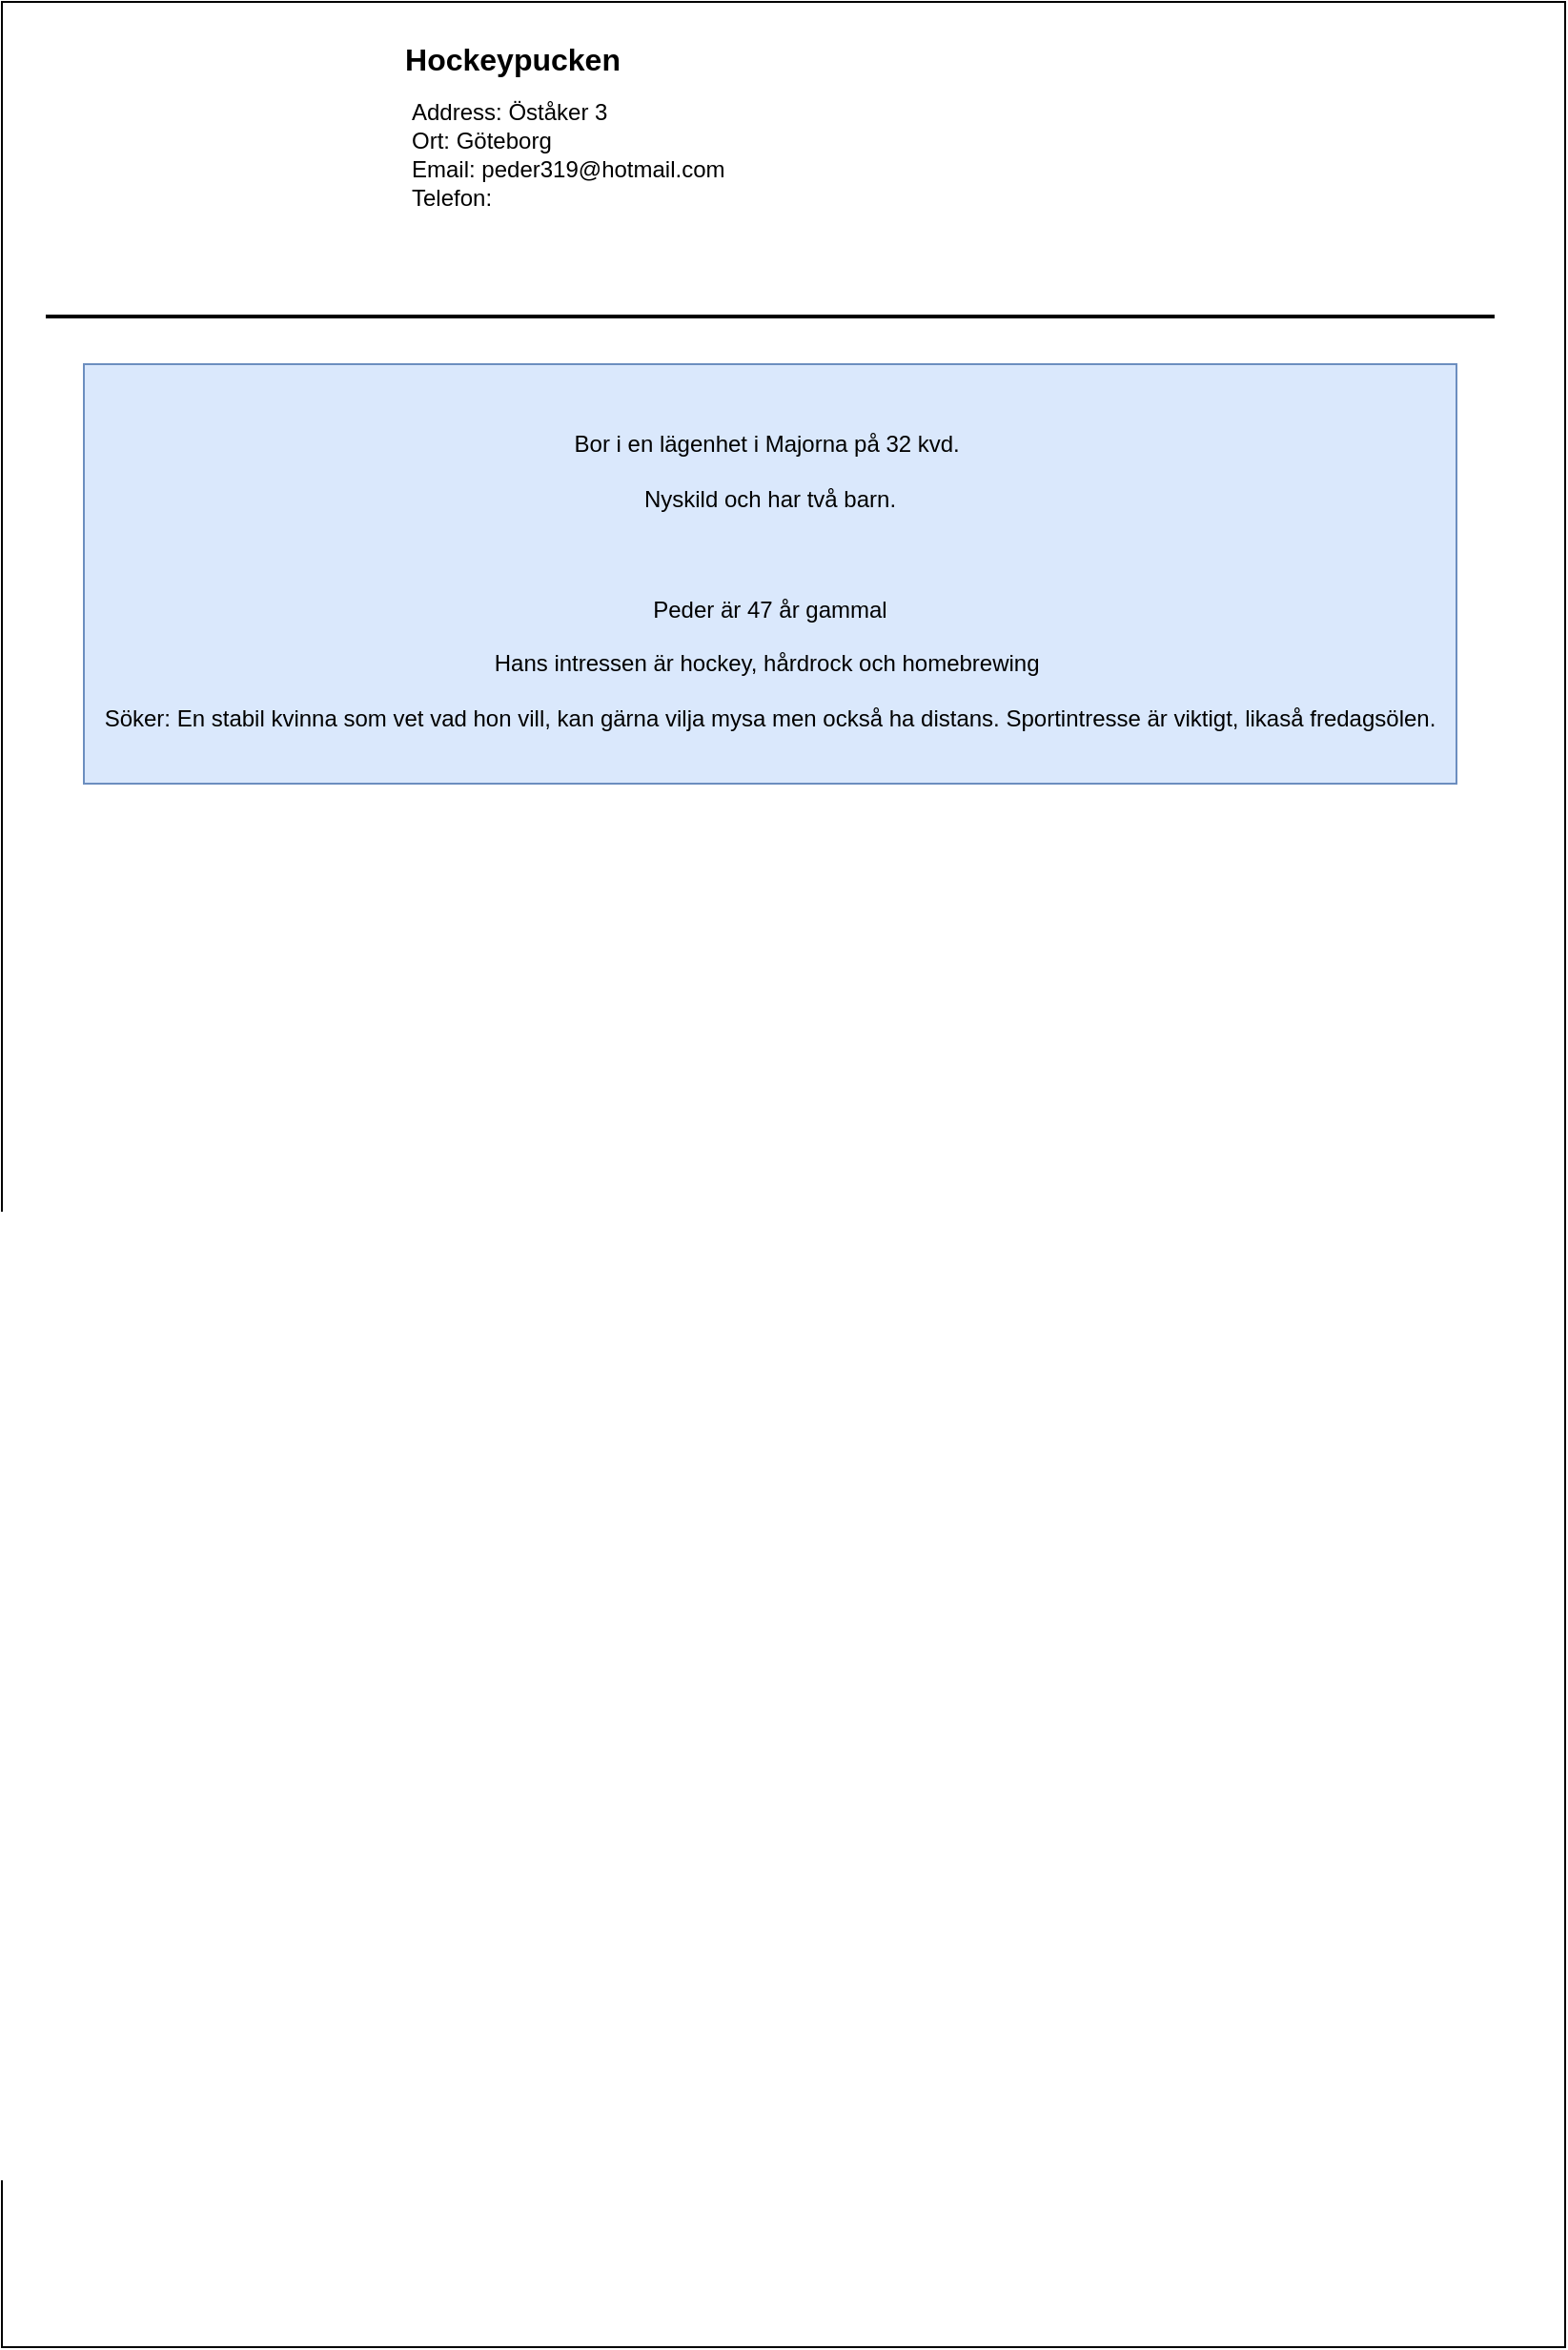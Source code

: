 <mxfile version="16.1.0" type="device" pages="7"><diagram id="VH-oAtYbkOVSlJGOw1Co" name="Person 1"><mxGraphModel dx="2191" dy="772" grid="1" gridSize="10" guides="1" tooltips="1" connect="1" arrows="1" fold="1" page="1" pageScale="1" pageWidth="827" pageHeight="1169" math="0" shadow="0"><root><mxCell id="NPfrWY1-dRXwjX9lSwR--0"/><mxCell id="NPfrWY1-dRXwjX9lSwR--1" parent="NPfrWY1-dRXwjX9lSwR--0"/><mxCell id="hf1tEeH5kmDDaylT9Jao-4" value="" style="group" parent="NPfrWY1-dRXwjX9lSwR--1" vertex="1" connectable="0"><mxGeometry x="250" y="80" width="547" height="1170" as="geometry"/></mxCell><mxCell id="hf1tEeH5kmDDaylT9Jao-5" value="" style="shape=image;html=1;verticalAlign=top;verticalLabelPosition=bottom;labelBackgroundColor=#ffffff;imageAspect=0;aspect=fixed;image=https://cdn0.iconfinder.com/data/icons/user-pictures/100/unknown2-128.png" parent="hf1tEeH5kmDDaylT9Jao-4" vertex="1"><mxGeometry width="120.342" height="120.342" as="geometry"/></mxCell><mxCell id="hf1tEeH5kmDDaylT9Jao-6" value="&lt;font style=&quot;font-size: 16px&quot;&gt;&lt;b&gt;Profile Name&lt;/b&gt;&lt;/font&gt;" style="text;html=1;strokeColor=none;fillColor=none;align=center;verticalAlign=middle;whiteSpace=wrap;rounded=0;" parent="hf1tEeH5kmDDaylT9Jao-4" vertex="1"><mxGeometry x="150" y="20.0" width="100" height="20.0" as="geometry"/></mxCell><mxCell id="hf1tEeH5kmDDaylT9Jao-7" value="Address&lt;br&gt;Post Adress, Ort" style="text;html=1;strokeColor=none;fillColor=none;align=left;verticalAlign=middle;whiteSpace=wrap;rounded=0;" parent="hf1tEeH5kmDDaylT9Jao-4" vertex="1"><mxGeometry x="150" y="50" width="110" height="30" as="geometry"/></mxCell><mxCell id="hf1tEeH5kmDDaylT9Jao-8" value="Email: something@google.com&lt;br&gt;Telefon: 0123-45 67 89" style="text;html=1;strokeColor=none;fillColor=none;align=left;verticalAlign=middle;whiteSpace=wrap;rounded=0;" parent="hf1tEeH5kmDDaylT9Jao-4" vertex="1"><mxGeometry x="150" y="90" width="170" height="30" as="geometry"/></mxCell><mxCell id="hf1tEeH5kmDDaylT9Jao-0" value="" style="rounded=0;whiteSpace=wrap;html=1;" parent="hf1tEeH5kmDDaylT9Jao-4" vertex="1"><mxGeometry x="-273" y="-60" width="820" height="1230" as="geometry"/></mxCell><mxCell id="hf1tEeH5kmDDaylT9Jao-12" value="Address: Öståker 3&lt;br&gt;Ort: Göteborg" style="text;html=1;strokeColor=none;fillColor=none;align=left;verticalAlign=middle;whiteSpace=wrap;rounded=0;" parent="hf1tEeH5kmDDaylT9Jao-4" vertex="1"><mxGeometry x="-60" y="-10.0" width="110" height="30" as="geometry"/></mxCell><mxCell id="hf1tEeH5kmDDaylT9Jao-13" value="Email: peder319@hotmail.com&lt;br&gt;Telefon:" style="text;html=1;strokeColor=none;fillColor=none;align=left;verticalAlign=middle;whiteSpace=wrap;rounded=0;" parent="hf1tEeH5kmDDaylT9Jao-4" vertex="1"><mxGeometry x="-60" y="20.0" width="170" height="30" as="geometry"/></mxCell><mxCell id="hf1tEeH5kmDDaylT9Jao-11" value="&lt;span style=&quot;font-size: 16px&quot;&gt;&lt;b&gt;Hockeypucken&lt;/b&gt;&lt;/span&gt;" style="text;html=1;strokeColor=none;fillColor=none;align=center;verticalAlign=middle;whiteSpace=wrap;rounded=0;" parent="hf1tEeH5kmDDaylT9Jao-4" vertex="1"><mxGeometry x="-55" y="-40.0" width="100" height="20.0" as="geometry"/></mxCell><mxCell id="hf1tEeH5kmDDaylT9Jao-16" value="" style="line;strokeWidth=2;html=1;" parent="hf1tEeH5kmDDaylT9Jao-4" vertex="1"><mxGeometry x="-250" y="100" width="760" height="10.0" as="geometry"/></mxCell><mxCell id="lasFbZ-YcvJ6qEtR3bpf-0" value="&lt;span style=&quot;font-size: 12px&quot;&gt;Bor i en lägenhet i Majorna på 32 kvd.&amp;nbsp;&lt;/span&gt;&lt;br style=&quot;font-size: 12px&quot;&gt;&lt;span style=&quot;font-size: 12px&quot;&gt;Nyskild och har två barn.&lt;/span&gt;&lt;br style=&quot;font-size: 12px&quot;&gt;&lt;br style=&quot;font-size: 12px&quot;&gt;&lt;span style=&quot;font-size: 12px&quot;&gt;Peder är 47 år gammal&lt;/span&gt;&lt;br style=&quot;font-size: 12px&quot;&gt;&lt;span style=&quot;font-size: 12px&quot;&gt;Hans intressen är hockey, hårdrock och homebrewing&amp;nbsp;&lt;br&gt;Söker: En stabil kvinna som vet vad hon vill, kan gärna vilja mysa men också ha distans. Sportintresse är viktigt, likaså fredagsölen.&lt;br&gt;&lt;/span&gt;" style="rounded=0;whiteSpace=wrap;html=1;fontSize=24;fillColor=#dae8fc;strokeColor=#6c8ebf;" parent="hf1tEeH5kmDDaylT9Jao-4" vertex="1"><mxGeometry x="-230" y="130" width="720" height="220.0" as="geometry"/></mxCell><mxCell id="hf1tEeH5kmDDaylT9Jao-9" value="" style="group" parent="NPfrWY1-dRXwjX9lSwR--1" vertex="1" connectable="0"><mxGeometry y="32" width="320" height="128" as="geometry"/></mxCell><mxCell id="hf1tEeH5kmDDaylT9Jao-10" value="" style="shape=image;html=1;verticalAlign=top;verticalLabelPosition=bottom;labelBackgroundColor=#ffffff;imageAspect=0;aspect=fixed;image=https://i.ytimg.com/vi/GgHYE0ZWlTE/hqdefault.jpg;" parent="hf1tEeH5kmDDaylT9Jao-9" vertex="1"><mxGeometry width="171" height="128" as="geometry"/></mxCell></root></mxGraphModel></diagram><diagram id="ucJIdFcYwm0PRmGbwGxr" name="Person 2"><mxGraphModel dx="2191" dy="772" grid="1" gridSize="10" guides="1" tooltips="1" connect="1" arrows="1" fold="1" page="1" pageScale="1" pageWidth="827" pageHeight="1169" math="0" shadow="0"><root><mxCell id="ZcZ_-sebZhLs_5Fpod22-0"/><mxCell id="ZcZ_-sebZhLs_5Fpod22-1" parent="ZcZ_-sebZhLs_5Fpod22-0"/><mxCell id="ZcZ_-sebZhLs_5Fpod22-2" value="" style="group" parent="ZcZ_-sebZhLs_5Fpod22-1" vertex="1" connectable="0"><mxGeometry x="250" y="80" width="547" height="1170" as="geometry"/></mxCell><mxCell id="ZcZ_-sebZhLs_5Fpod22-3" value="" style="shape=image;html=1;verticalAlign=top;verticalLabelPosition=bottom;labelBackgroundColor=#ffffff;imageAspect=0;aspect=fixed;image=https://cdn0.iconfinder.com/data/icons/user-pictures/100/unknown2-128.png" parent="ZcZ_-sebZhLs_5Fpod22-2" vertex="1"><mxGeometry width="120.342" height="120.342" as="geometry"/></mxCell><mxCell id="ZcZ_-sebZhLs_5Fpod22-4" value="&lt;font style=&quot;font-size: 16px&quot;&gt;&lt;b&gt;Profile Name&lt;/b&gt;&lt;/font&gt;" style="text;html=1;strokeColor=none;fillColor=none;align=center;verticalAlign=middle;whiteSpace=wrap;rounded=0;" parent="ZcZ_-sebZhLs_5Fpod22-2" vertex="1"><mxGeometry x="150" y="20.0" width="100" height="20.0" as="geometry"/></mxCell><mxCell id="ZcZ_-sebZhLs_5Fpod22-5" value="Address&lt;br&gt;Post Adress, Ort" style="text;html=1;strokeColor=none;fillColor=none;align=left;verticalAlign=middle;whiteSpace=wrap;rounded=0;" parent="ZcZ_-sebZhLs_5Fpod22-2" vertex="1"><mxGeometry x="150" y="50" width="110" height="30" as="geometry"/></mxCell><mxCell id="ZcZ_-sebZhLs_5Fpod22-6" value="Email: something@google.com&lt;br&gt;Telefon: 0123-45 67 89" style="text;html=1;strokeColor=none;fillColor=none;align=left;verticalAlign=middle;whiteSpace=wrap;rounded=0;" parent="ZcZ_-sebZhLs_5Fpod22-2" vertex="1"><mxGeometry x="150" y="90" width="170" height="30" as="geometry"/></mxCell><mxCell id="ZcZ_-sebZhLs_5Fpod22-7" value="" style="rounded=0;whiteSpace=wrap;html=1;" parent="ZcZ_-sebZhLs_5Fpod22-2" vertex="1"><mxGeometry x="-273" y="-60" width="820" height="1230" as="geometry"/></mxCell><mxCell id="ZcZ_-sebZhLs_5Fpod22-8" value="Address: Okänd&lt;br&gt;Ort: Göteborg" style="text;html=1;strokeColor=none;fillColor=none;align=left;verticalAlign=middle;whiteSpace=wrap;rounded=0;" parent="ZcZ_-sebZhLs_5Fpod22-2" vertex="1"><mxGeometry x="-60" y="-10.0" width="110" height="30" as="geometry"/></mxCell><mxCell id="ZcZ_-sebZhLs_5Fpod22-11" value="" style="line;strokeWidth=2;html=1;" parent="ZcZ_-sebZhLs_5Fpod22-2" vertex="1"><mxGeometry x="-250" y="100" width="760" height="10.0" as="geometry"/></mxCell><mxCell id="ZcZ_-sebZhLs_5Fpod22-12" value="&lt;span style=&quot;font-size: 12px&quot;&gt;Bor på ett åretruntcamping i utkanten av Göteborg&lt;/span&gt;&lt;br style=&quot;font-size: 12px&quot;&gt;&lt;br style=&quot;font-size: 12px&quot;&gt;&lt;span style=&quot;font-size: 12px&quot;&gt;Maggan &quot;Margareta&quot; är 57 år gammal. Hennes intressen är umgås med vännerna på lokala kvarterskrogen med ett glas öl. Sticka och spela yatzy.&lt;br&gt;Söker: En stabil karl som kan skratta åt sig själv. Gillar yatzy men kan också titta på sport på tvn med en stor stark i handen.&lt;br&gt;&lt;/span&gt;" style="rounded=0;whiteSpace=wrap;html=1;fontSize=24;fillColor=#dae8fc;strokeColor=#6c8ebf;" parent="ZcZ_-sebZhLs_5Fpod22-2" vertex="1"><mxGeometry x="-230" y="130" width="720" height="220.0" as="geometry"/></mxCell><mxCell id="ZcZ_-sebZhLs_5Fpod22-9" value="Email: ensamkvinna45@hotmail.com&lt;br&gt;Telefon:" style="text;html=1;strokeColor=none;fillColor=none;align=left;verticalAlign=middle;whiteSpace=wrap;rounded=0;" parent="ZcZ_-sebZhLs_5Fpod22-2" vertex="1"><mxGeometry x="-55" y="30" width="215" height="30" as="geometry"/></mxCell><mxCell id="ZcZ_-sebZhLs_5Fpod22-13" value="" style="group" parent="ZcZ_-sebZhLs_5Fpod22-1" vertex="1" connectable="0"><mxGeometry y="32" width="320" height="128" as="geometry"/></mxCell><mxCell id="ZcZ_-sebZhLs_5Fpod22-14" value="" style="shape=image;html=1;verticalAlign=top;verticalLabelPosition=bottom;labelBackgroundColor=#ffffff;imageAspect=0;aspect=fixed;image=https://i.gyazo.com/4a01c0678cf6732d08a5531a699dfc8a.png;" parent="ZcZ_-sebZhLs_5Fpod22-13" vertex="1"><mxGeometry width="171" height="146" as="geometry"/></mxCell><mxCell id="ZcZ_-sebZhLs_5Fpod22-10" value="&lt;span style=&quot;font-size: 16px&quot;&gt;&lt;b&gt;Maggaren&lt;/b&gt;&lt;/span&gt;" style="text;html=1;strokeColor=none;fillColor=none;align=center;verticalAlign=middle;whiteSpace=wrap;rounded=0;" parent="ZcZ_-sebZhLs_5Fpod22-1" vertex="1"><mxGeometry x="180" y="40.0" width="100" height="20.0" as="geometry"/></mxCell></root></mxGraphModel></diagram><diagram id="kDGFOB9WBanmwZlJFupd" name="Person 3"><mxGraphModel dx="2191" dy="772" grid="1" gridSize="10" guides="1" tooltips="1" connect="1" arrows="1" fold="1" page="1" pageScale="1" pageWidth="827" pageHeight="1169" math="0" shadow="0"><root><mxCell id="iDdGWsOPvQUHkAG2AQ9Y-0"/><mxCell id="iDdGWsOPvQUHkAG2AQ9Y-1" parent="iDdGWsOPvQUHkAG2AQ9Y-0"/><mxCell id="MkMlQQb5SbgWKtdyQynA-0" value="" style="group" parent="iDdGWsOPvQUHkAG2AQ9Y-1" vertex="1" connectable="0"><mxGeometry x="250" y="80" width="547" height="1170" as="geometry"/></mxCell><mxCell id="MkMlQQb5SbgWKtdyQynA-1" value="" style="shape=image;html=1;verticalAlign=top;verticalLabelPosition=bottom;labelBackgroundColor=#ffffff;imageAspect=0;aspect=fixed;image=https://cdn0.iconfinder.com/data/icons/user-pictures/100/unknown2-128.png" parent="MkMlQQb5SbgWKtdyQynA-0" vertex="1"><mxGeometry width="120.342" height="120.342" as="geometry"/></mxCell><mxCell id="MkMlQQb5SbgWKtdyQynA-2" value="&lt;font style=&quot;font-size: 16px&quot;&gt;&lt;b&gt;Profile Name&lt;/b&gt;&lt;/font&gt;" style="text;html=1;strokeColor=none;fillColor=none;align=center;verticalAlign=middle;whiteSpace=wrap;rounded=0;" parent="MkMlQQb5SbgWKtdyQynA-0" vertex="1"><mxGeometry x="150" y="20.0" width="100" height="20.0" as="geometry"/></mxCell><mxCell id="MkMlQQb5SbgWKtdyQynA-3" value="Address&lt;br&gt;Post Adress, Ort" style="text;html=1;strokeColor=none;fillColor=none;align=left;verticalAlign=middle;whiteSpace=wrap;rounded=0;" parent="MkMlQQb5SbgWKtdyQynA-0" vertex="1"><mxGeometry x="150" y="50" width="110" height="30" as="geometry"/></mxCell><mxCell id="MkMlQQb5SbgWKtdyQynA-4" value="Email: something@google.com&lt;br&gt;Telefon: 0123-45 67 89" style="text;html=1;strokeColor=none;fillColor=none;align=left;verticalAlign=middle;whiteSpace=wrap;rounded=0;" parent="MkMlQQb5SbgWKtdyQynA-0" vertex="1"><mxGeometry x="150" y="90" width="170" height="30" as="geometry"/></mxCell><mxCell id="MkMlQQb5SbgWKtdyQynA-5" value="" style="rounded=0;whiteSpace=wrap;html=1;" parent="MkMlQQb5SbgWKtdyQynA-0" vertex="1"><mxGeometry x="-273" y="-60" width="820" height="1230" as="geometry"/></mxCell><mxCell id="MkMlQQb5SbgWKtdyQynA-6" value="Address: Haga&lt;br&gt;Ort: Göteborg" style="text;html=1;strokeColor=none;fillColor=none;align=left;verticalAlign=middle;whiteSpace=wrap;rounded=0;" parent="MkMlQQb5SbgWKtdyQynA-0" vertex="1"><mxGeometry x="-60" y="-10.0" width="110" height="30" as="geometry"/></mxCell><mxCell id="MkMlQQb5SbgWKtdyQynA-7" value="" style="line;strokeWidth=2;html=1;" parent="MkMlQQb5SbgWKtdyQynA-0" vertex="1"><mxGeometry x="-250" y="100" width="760" height="10.0" as="geometry"/></mxCell><mxCell id="MkMlQQb5SbgWKtdyQynA-8" value="&lt;span style=&quot;font-size: 12px&quot;&gt;Bor i Haga i centrum.&lt;/span&gt;&lt;br style=&quot;font-size: 12px&quot;&gt;&lt;br style=&quot;font-size: 12px&quot;&gt;&lt;span style=&quot;font-size: 12px&quot;&gt;Alexander är 32 år gammal&lt;/span&gt;&lt;br style=&quot;font-size: 12px&quot;&gt;&lt;span style=&quot;font-size: 12px&quot;&gt;Hans intresse är miljöfrågor, macdatorer och litteratur.&lt;br&gt;Söker: En man som gillar att njuta av livet, ett glas vin och poesi på det hela så är vi hemma,&amp;nbsp;&lt;br&gt;&lt;/span&gt;" style="rounded=0;whiteSpace=wrap;html=1;fontSize=24;fillColor=#dae8fc;strokeColor=#6c8ebf;" parent="MkMlQQb5SbgWKtdyQynA-0" vertex="1"><mxGeometry x="-230" y="130" width="720" height="220.0" as="geometry"/></mxCell><mxCell id="MkMlQQb5SbgWKtdyQynA-12" value="&lt;span style=&quot;font-size: 16px&quot;&gt;&lt;b&gt;LivsnjutarN&lt;/b&gt;&lt;/span&gt;" style="text;html=1;strokeColor=none;fillColor=none;align=center;verticalAlign=middle;whiteSpace=wrap;rounded=0;" parent="MkMlQQb5SbgWKtdyQynA-0" vertex="1"><mxGeometry x="-60" y="-40.0" width="100" height="20.0" as="geometry"/></mxCell><mxCell id="MkMlQQb5SbgWKtdyQynA-10" value="" style="group" parent="iDdGWsOPvQUHkAG2AQ9Y-1" vertex="1" connectable="0"><mxGeometry y="32" width="320" height="128" as="geometry"/></mxCell><mxCell id="MkMlQQb5SbgWKtdyQynA-11" value="" style="shape=image;html=1;verticalAlign=top;verticalLabelPosition=bottom;labelBackgroundColor=#ffffff;imageAspect=0;aspect=fixed;image=https://static.cdn-expressen.se/images/95/c0/95c0e6f3b02346e2a2be5216534d5fdb/640@60.jpg;" parent="MkMlQQb5SbgWKtdyQynA-10" vertex="1"><mxGeometry width="190" height="106.28" as="geometry"/></mxCell><mxCell id="MkMlQQb5SbgWKtdyQynA-9" value="Email: hipsterkillen33@hotmail.com&lt;br&gt;Telefon:" style="text;html=1;strokeColor=none;fillColor=none;align=left;verticalAlign=middle;whiteSpace=wrap;rounded=0;" parent="iDdGWsOPvQUHkAG2AQ9Y-1" vertex="1"><mxGeometry x="190" y="100" width="215" height="30" as="geometry"/></mxCell></root></mxGraphModel></diagram><diagram id="wTAOySF4GUOjT8npSLig" name="Hemsida Low Fidelity"><mxGraphModel dx="1364" dy="772" grid="1" gridSize="10" guides="1" tooltips="1" connect="1" arrows="1" fold="1" page="1" pageScale="1" pageWidth="827" pageHeight="1169" math="0" shadow="0"><root><mxCell id="uZAZZP_dBBSVw5ykDKS7-0"/><mxCell id="uZAZZP_dBBSVw5ykDKS7-1" parent="uZAZZP_dBBSVw5ykDKS7-0"/><mxCell id="gD-UMTpf_IJLyuTWtt9S-3" value="" style="rounded=0;whiteSpace=wrap;html=1;fillColor=#A3A3A3;" parent="uZAZZP_dBBSVw5ykDKS7-1" vertex="1"><mxGeometry x="7" y="4" width="820" height="1160" as="geometry"/></mxCell><mxCell id="gD-UMTpf_IJLyuTWtt9S-4" value="" style="rounded=0;whiteSpace=wrap;html=1;fillColor=#f5f5f5;fontColor=#333333;strokeColor=#666666;" parent="uZAZZP_dBBSVw5ykDKS7-1" vertex="1"><mxGeometry x="60" y="30" width="100" height="50" as="geometry"/></mxCell><mxCell id="gD-UMTpf_IJLyuTWtt9S-5" value="" style="rounded=0;whiteSpace=wrap;html=1;fillColor=#f5f5f5;fontColor=#333333;strokeColor=#666666;" parent="uZAZZP_dBBSVw5ykDKS7-1" vertex="1"><mxGeometry x="180" y="30" width="100" height="50" as="geometry"/></mxCell><mxCell id="gD-UMTpf_IJLyuTWtt9S-6" value="" style="rounded=0;whiteSpace=wrap;html=1;fillColor=#f5f5f5;fontColor=#333333;strokeColor=#666666;" parent="uZAZZP_dBBSVw5ykDKS7-1" vertex="1"><mxGeometry x="300" y="30" width="100" height="50" as="geometry"/></mxCell><mxCell id="gD-UMTpf_IJLyuTWtt9S-7" value="" style="rounded=0;whiteSpace=wrap;html=1;fillColor=#f5f5f5;fontColor=#333333;strokeColor=#666666;" parent="uZAZZP_dBBSVw5ykDKS7-1" vertex="1"><mxGeometry x="430" y="30" width="100" height="50" as="geometry"/></mxCell><mxCell id="gD-UMTpf_IJLyuTWtt9S-8" value="" style="rounded=0;whiteSpace=wrap;html=1;fillColor=#f5f5f5;fontColor=#333333;strokeColor=#666666;" parent="uZAZZP_dBBSVw5ykDKS7-1" vertex="1"><mxGeometry x="560" y="30" width="100" height="50" as="geometry"/></mxCell><mxCell id="gD-UMTpf_IJLyuTWtt9S-9" value="" style="rounded=0;whiteSpace=wrap;html=1;fillColor=#f5f5f5;fontColor=#333333;strokeColor=#666666;" parent="uZAZZP_dBBSVw5ykDKS7-1" vertex="1"><mxGeometry x="690" y="30" width="100" height="50" as="geometry"/></mxCell><mxCell id="gD-UMTpf_IJLyuTWtt9S-10" value="Nav" style="text;html=1;strokeColor=none;fillColor=none;align=center;verticalAlign=middle;whiteSpace=wrap;rounded=0;" parent="uZAZZP_dBBSVw5ykDKS7-1" vertex="1"><mxGeometry x="80" y="40" width="60" height="30" as="geometry"/></mxCell><mxCell id="gD-UMTpf_IJLyuTWtt9S-11" value="Nav" style="text;html=1;strokeColor=none;fillColor=none;align=center;verticalAlign=middle;whiteSpace=wrap;rounded=0;" parent="uZAZZP_dBBSVw5ykDKS7-1" vertex="1"><mxGeometry x="200" y="40" width="60" height="30" as="geometry"/></mxCell><mxCell id="gD-UMTpf_IJLyuTWtt9S-12" value="Nav" style="text;html=1;strokeColor=none;fillColor=none;align=center;verticalAlign=middle;whiteSpace=wrap;rounded=0;" parent="uZAZZP_dBBSVw5ykDKS7-1" vertex="1"><mxGeometry x="320" y="40" width="60" height="30" as="geometry"/></mxCell><mxCell id="gD-UMTpf_IJLyuTWtt9S-13" value="Nav" style="text;html=1;strokeColor=none;fillColor=none;align=center;verticalAlign=middle;whiteSpace=wrap;rounded=0;" parent="uZAZZP_dBBSVw5ykDKS7-1" vertex="1"><mxGeometry x="450" y="40" width="60" height="30" as="geometry"/></mxCell><mxCell id="gD-UMTpf_IJLyuTWtt9S-14" value="Nav" style="text;html=1;strokeColor=none;fillColor=none;align=center;verticalAlign=middle;whiteSpace=wrap;rounded=0;" parent="uZAZZP_dBBSVw5ykDKS7-1" vertex="1"><mxGeometry x="580" y="40" width="60" height="30" as="geometry"/></mxCell><mxCell id="gD-UMTpf_IJLyuTWtt9S-15" value="Nav" style="text;html=1;strokeColor=none;fillColor=none;align=center;verticalAlign=middle;whiteSpace=wrap;rounded=0;" parent="uZAZZP_dBBSVw5ykDKS7-1" vertex="1"><mxGeometry x="710" y="40" width="60" height="30" as="geometry"/></mxCell><mxCell id="gD-UMTpf_IJLyuTWtt9S-16" value="Sökfält" style="rounded=0;whiteSpace=wrap;html=1;fillColor=#f5f5f5;fontColor=#333333;strokeColor=#666666;" parent="uZAZZP_dBBSVw5ykDKS7-1" vertex="1"><mxGeometry x="60" y="100" width="730" height="30" as="geometry"/></mxCell><mxCell id="gD-UMTpf_IJLyuTWtt9S-18" value="Showcase" style="rounded=0;whiteSpace=wrap;html=1;fillColor=#f8cecc;strokeColor=#b85450;" parent="uZAZZP_dBBSVw5ykDKS7-1" vertex="1"><mxGeometry x="60" y="170" width="390" height="280" as="geometry"/></mxCell><mxCell id="gD-UMTpf_IJLyuTWtt9S-19" value="aside" style="whiteSpace=wrap;html=1;aspect=fixed;fillColor=#f8cecc;strokeColor=#b85450;" parent="uZAZZP_dBBSVw5ykDKS7-1" vertex="1"><mxGeometry x="540" y="170" width="140" height="140" as="geometry"/></mxCell><mxCell id="gD-UMTpf_IJLyuTWtt9S-20" value="aside" style="whiteSpace=wrap;html=1;aspect=fixed;fillColor=#f8cecc;strokeColor=#b85450;" parent="uZAZZP_dBBSVw5ykDKS7-1" vertex="1"><mxGeometry x="540" y="320" width="140" height="140" as="geometry"/></mxCell><mxCell id="gD-UMTpf_IJLyuTWtt9S-21" value="Info" style="whiteSpace=wrap;html=1;aspect=fixed;fillColor=#f8cecc;strokeColor=#b85450;" parent="uZAZZP_dBBSVw5ykDKS7-1" vertex="1"><mxGeometry x="60" y="520" width="390" height="390" as="geometry"/></mxCell><mxCell id="gD-UMTpf_IJLyuTWtt9S-22" value="footer" style="rounded=0;whiteSpace=wrap;html=1;fillColor=#f5f5f5;fontColor=#333333;strokeColor=#666666;" parent="uZAZZP_dBBSVw5ykDKS7-1" vertex="1"><mxGeometry x="10.5" y="1130" width="813" height="34" as="geometry"/></mxCell></root></mxGraphModel></diagram><diagram id="YfQaiMOqkgy-MjlPrJwo" name="Prototype Desktop"><mxGraphModel dx="1605" dy="908" grid="1" gridSize="10" guides="1" tooltips="1" connect="1" arrows="1" fold="1" page="1" pageScale="1" pageWidth="827" pageHeight="1169" math="0" shadow="0"><root><mxCell id="Di9RJfYuk4Cxj9XJ53rK-0"/><mxCell id="Di9RJfYuk4Cxj9XJ53rK-1" parent="Di9RJfYuk4Cxj9XJ53rK-0"/><mxCell id="Di9RJfYuk4Cxj9XJ53rK-2" value="" style="rounded=0;whiteSpace=wrap;html=1;fillColor=#643E46FF;" parent="Di9RJfYuk4Cxj9XJ53rK-1" vertex="1"><mxGeometry x="4" width="820" height="1160" as="geometry"/></mxCell><mxCell id="Di9RJfYuk4Cxj9XJ53rK-4" value="Nav" style="rounded=0;whiteSpace=wrap;html=1;fillColor=#BA0020FF;" parent="Di9RJfYuk4Cxj9XJ53rK-1" vertex="1"><mxGeometry x="40" y="40" width="160" height="40" as="geometry"/></mxCell><mxCell id="Di9RJfYuk4Cxj9XJ53rK-6" value="Nav" style="rounded=0;whiteSpace=wrap;html=1;fillColor=#BA0020FF;" parent="Di9RJfYuk4Cxj9XJ53rK-1" vertex="1"><mxGeometry x="250" y="40" width="160" height="40" as="geometry"/></mxCell><mxCell id="Di9RJfYuk4Cxj9XJ53rK-7" value="Nav" style="rounded=0;whiteSpace=wrap;html=1;fillColor=#BA0020FF;" parent="Di9RJfYuk4Cxj9XJ53rK-1" vertex="1"><mxGeometry x="450" y="40" width="160" height="40" as="geometry"/></mxCell><mxCell id="Di9RJfYuk4Cxj9XJ53rK-8" value="Nav" style="rounded=0;whiteSpace=wrap;html=1;fillColor=#BA0020FF;" parent="Di9RJfYuk4Cxj9XJ53rK-1" vertex="1"><mxGeometry x="640" y="40" width="160" height="40" as="geometry"/></mxCell><mxCell id="Di9RJfYuk4Cxj9XJ53rK-9" value="Sökfält" style="rounded=0;whiteSpace=wrap;html=1;" parent="Di9RJfYuk4Cxj9XJ53rK-1" vertex="1"><mxGeometry x="40" y="100" width="360" height="20" as="geometry"/></mxCell><mxCell id="md0QttFNSLlLw3zECUBP-0" value="" style="group" vertex="1" connectable="0" parent="Di9RJfYuk4Cxj9XJ53rK-1"><mxGeometry x="70" y="100" width="630" height="510" as="geometry"/></mxCell><mxCell id="md0QttFNSLlLw3zECUBP-1" value="" style="shape=image;html=1;verticalAlign=top;verticalLabelPosition=bottom;labelBackgroundColor=#ffffff;imageAspect=0;aspect=fixed;image=https://officechai.com/wp-content/uploads/2017/06/6360493048587078022008349599_love-01.jpg;" vertex="1" parent="md0QttFNSLlLw3zECUBP-0"><mxGeometry x="-10" y="30" width="450" height="304.02" as="geometry"/></mxCell><mxCell id="md0QttFNSLlLw3zECUBP-9" value="" style="rounded=0;whiteSpace=wrap;html=1;fillColor=#BA0020FF;" vertex="1" parent="md0QttFNSLlLw3zECUBP-0"><mxGeometry x="160" y="350" width="160" height="160" as="geometry"/></mxCell><mxCell id="md0QttFNSLlLw3zECUBP-3" value="" style="rounded=0;whiteSpace=wrap;html=1;fillColor=#BA0020FF;" vertex="1" parent="md0QttFNSLlLw3zECUBP-0"><mxGeometry x="490" y="200" width="140" height="120" as="geometry"/></mxCell><mxCell id="md0QttFNSLlLw3zECUBP-7" value="" style="html=1;verticalLabelPosition=bottom;align=center;labelBackgroundColor=#ffffff;verticalAlign=top;strokeWidth=2;strokeColor=#0080F0;shadow=0;dashed=0;shape=mxgraph.ios7.icons.shopping_cart;fillColor=#BA0020FF;" vertex="1" parent="md0QttFNSLlLw3zECUBP-0"><mxGeometry x="515" y="225" width="90" height="60" as="geometry"/></mxCell><mxCell id="md0QttFNSLlLw3zECUBP-13" value="Link" style="html=1;shadow=0;dashed=0;shape=mxgraph.bootstrap.rrect;rSize=5;strokeColor=none;strokeWidth=1;fillColor=none;fontColor=#0085FC;whiteSpace=wrap;align=center;verticalAlign=middle;spacingLeft=0;fontStyle=0;fontSize=16;spacing=5;" vertex="1" parent="md0QttFNSLlLw3zECUBP-0"><mxGeometry x="400" y="410" width="60" height="40" as="geometry"/></mxCell><mxCell id="md0QttFNSLlLw3zECUBP-12" value="Link" style="html=1;shadow=0;dashed=0;shape=mxgraph.bootstrap.rrect;rSize=5;strokeColor=none;strokeWidth=1;fillColor=none;fontColor=#0085FC;whiteSpace=wrap;align=center;verticalAlign=middle;spacingLeft=0;fontStyle=0;fontSize=16;spacing=5;" vertex="1" parent="md0QttFNSLlLw3zECUBP-0"><mxGeometry x="210" y="410" width="60" height="40" as="geometry"/></mxCell><mxCell id="md0QttFNSLlLw3zECUBP-11" value="Link" style="html=1;shadow=0;dashed=0;shape=mxgraph.bootstrap.rrect;rSize=5;strokeColor=none;strokeWidth=1;fillColor=none;fontColor=#0085FC;whiteSpace=wrap;align=center;verticalAlign=middle;spacingLeft=0;fontStyle=0;fontSize=16;spacing=5;" vertex="1" parent="md0QttFNSLlLw3zECUBP-0"><mxGeometry x="20" y="410" width="60" height="40" as="geometry"/></mxCell><mxCell id="md0QttFNSLlLw3zECUBP-8" value="" style="rounded=0;whiteSpace=wrap;html=1;fillColor=#BA0020FF;" vertex="1" parent="md0QttFNSLlLw3zECUBP-0"><mxGeometry x="-30" y="350" width="160" height="160" as="geometry"/></mxCell><mxCell id="md0QttFNSLlLw3zECUBP-16" value="Link" style="html=1;shadow=0;dashed=0;shape=mxgraph.bootstrap.rrect;rSize=5;strokeColor=none;strokeWidth=1;fillColor=none;fontColor=#0085FC;whiteSpace=wrap;align=center;verticalAlign=middle;spacingLeft=0;fontStyle=0;fontSize=16;spacing=5;" vertex="1" parent="md0QttFNSLlLw3zECUBP-0"><mxGeometry x="10" y="410" width="60" height="40" as="geometry"/></mxCell><mxCell id="md0QttFNSLlLw3zECUBP-17" value="Link" style="html=1;shadow=0;dashed=0;shape=mxgraph.bootstrap.rrect;rSize=5;strokeColor=none;strokeWidth=1;fillColor=none;fontColor=#0085FC;whiteSpace=wrap;align=center;verticalAlign=middle;spacingLeft=0;fontStyle=0;fontSize=16;spacing=5;" vertex="1" parent="md0QttFNSLlLw3zECUBP-0"><mxGeometry x="400" y="410" width="60" height="40" as="geometry"/></mxCell><mxCell id="md0QttFNSLlLw3zECUBP-10" value="" style="rounded=0;whiteSpace=wrap;html=1;fillColor=#BA0020FF;" vertex="1" parent="md0QttFNSLlLw3zECUBP-0"><mxGeometry x="350" y="350" width="160" height="160" as="geometry"/></mxCell><mxCell id="md0QttFNSLlLw3zECUBP-18" value="Link" style="html=1;shadow=0;dashed=0;shape=mxgraph.bootstrap.rrect;rSize=5;strokeColor=none;strokeWidth=1;fillColor=none;fontColor=#0085FC;whiteSpace=wrap;align=center;verticalAlign=middle;spacingLeft=0;fontStyle=0;fontSize=16;spacing=5;" vertex="1" parent="md0QttFNSLlLw3zECUBP-0"><mxGeometry x="400" y="410" width="60" height="40" as="geometry"/></mxCell><mxCell id="md0QttFNSLlLw3zECUBP-2" value="" style="rounded=0;whiteSpace=wrap;html=1;fillColor=#BA0020FF;" vertex="1" parent="Di9RJfYuk4Cxj9XJ53rK-1"><mxGeometry x="560" y="140" width="140" height="140" as="geometry"/></mxCell><mxCell id="md0QttFNSLlLw3zECUBP-6" value="" style="html=1;verticalLabelPosition=bottom;align=center;labelBackgroundColor=#ffffff;verticalAlign=top;strokeWidth=2;strokeColor=#0080F0;shadow=0;dashed=0;shape=mxgraph.ios7.icons.shopping_cart;fillColor=#BA0020FF;" vertex="1" parent="Di9RJfYuk4Cxj9XJ53rK-1"><mxGeometry x="580" y="180" width="90" height="60" as="geometry"/></mxCell><mxCell id="md0QttFNSLlLw3zECUBP-20" value="People Online Right Now" style="text;html=1;strokeColor=none;fillColor=none;align=center;verticalAlign=middle;whiteSpace=wrap;rounded=0;fontColor=#FFFFFF;" vertex="1" parent="Di9RJfYuk4Cxj9XJ53rK-1"><mxGeometry x="50" y="630" width="170" height="30" as="geometry"/></mxCell><mxCell id="md0QttFNSLlLw3zECUBP-21" value="" style="ellipse;whiteSpace=wrap;html=1;aspect=fixed;fontColor=#FFFFFF;fillColor=#59FF26;" vertex="1" parent="Di9RJfYuk4Cxj9XJ53rK-1"><mxGeometry x="215" y="640" width="10" height="10" as="geometry"/></mxCell><mxCell id="sE5wQZqdoIOidnNQpmay-0" value="" style="shape=actor;whiteSpace=wrap;html=1;fontColor=#FFFFFF;fillColor=#E6E6E6;" vertex="1" parent="Di9RJfYuk4Cxj9XJ53rK-1"><mxGeometry x="70" y="670" width="60" height="90" as="geometry"/></mxCell><mxCell id="sE5wQZqdoIOidnNQpmay-2" value="" style="shape=actor;whiteSpace=wrap;html=1;fontColor=#FFFFFF;fillColor=#E6E6E6;" vertex="1" parent="Di9RJfYuk4Cxj9XJ53rK-1"><mxGeometry x="170" y="670" width="60" height="90" as="geometry"/></mxCell><mxCell id="sE5wQZqdoIOidnNQpmay-3" value="" style="shape=actor;whiteSpace=wrap;html=1;fontColor=#FFFFFF;fillColor=#E6E6E6;" vertex="1" parent="Di9RJfYuk4Cxj9XJ53rK-1"><mxGeometry x="270" y="670" width="60" height="90" as="geometry"/></mxCell><mxCell id="sE5wQZqdoIOidnNQpmay-4" value="" style="shape=actor;whiteSpace=wrap;html=1;fontColor=#FFFFFF;fillColor=#E6E6E6;" vertex="1" parent="Di9RJfYuk4Cxj9XJ53rK-1"><mxGeometry x="370" y="670" width="60" height="90" as="geometry"/></mxCell><mxCell id="sE5wQZqdoIOidnNQpmay-5" value="" style="shape=actor;whiteSpace=wrap;html=1;fontColor=#FFFFFF;fillColor=#E6E6E6;" vertex="1" parent="Di9RJfYuk4Cxj9XJ53rK-1"><mxGeometry x="470" y="670" width="60" height="90" as="geometry"/></mxCell><mxCell id="sE5wQZqdoIOidnNQpmay-6" value="" style="shape=actor;whiteSpace=wrap;html=1;fontColor=#FFFFFF;fillColor=#E6E6E6;" vertex="1" parent="Di9RJfYuk4Cxj9XJ53rK-1"><mxGeometry x="570" y="670" width="60" height="90" as="geometry"/></mxCell><mxCell id="sE5wQZqdoIOidnNQpmay-7" value="" style="shape=actor;whiteSpace=wrap;html=1;fontColor=#FFFFFF;fillColor=#E6E6E6;" vertex="1" parent="Di9RJfYuk4Cxj9XJ53rK-1"><mxGeometry x="70" y="780" width="60" height="90" as="geometry"/></mxCell><mxCell id="sE5wQZqdoIOidnNQpmay-8" value="" style="shape=actor;whiteSpace=wrap;html=1;fontColor=#FFFFFF;fillColor=#E6E6E6;" vertex="1" parent="Di9RJfYuk4Cxj9XJ53rK-1"><mxGeometry x="170" y="780" width="60" height="90" as="geometry"/></mxCell><mxCell id="sE5wQZqdoIOidnNQpmay-9" value="" style="shape=actor;whiteSpace=wrap;html=1;fontColor=#FFFFFF;fillColor=#E6E6E6;" vertex="1" parent="Di9RJfYuk4Cxj9XJ53rK-1"><mxGeometry x="270" y="780" width="60" height="90" as="geometry"/></mxCell><mxCell id="sE5wQZqdoIOidnNQpmay-10" value="" style="shape=actor;whiteSpace=wrap;html=1;fontColor=#FFFFFF;fillColor=#E6E6E6;" vertex="1" parent="Di9RJfYuk4Cxj9XJ53rK-1"><mxGeometry x="370" y="780" width="60" height="90" as="geometry"/></mxCell><mxCell id="sE5wQZqdoIOidnNQpmay-11" value="" style="shape=actor;whiteSpace=wrap;html=1;fontColor=#FFFFFF;fillColor=#E6E6E6;" vertex="1" parent="Di9RJfYuk4Cxj9XJ53rK-1"><mxGeometry x="470" y="780" width="60" height="90" as="geometry"/></mxCell><mxCell id="sE5wQZqdoIOidnNQpmay-12" value="" style="shape=actor;whiteSpace=wrap;html=1;fontColor=#FFFFFF;fillColor=#E6E6E6;" vertex="1" parent="Di9RJfYuk4Cxj9XJ53rK-1"><mxGeometry x="570" y="780" width="60" height="90" as="geometry"/></mxCell><mxCell id="sE5wQZqdoIOidnNQpmay-13" value="" style="rounded=0;whiteSpace=wrap;html=1;fontColor=#FFFFFF;fillColor=#EE2737FF;" vertex="1" parent="Di9RJfYuk4Cxj9XJ53rK-1"><mxGeometry x="4" y="1110" width="816" height="50" as="geometry"/></mxCell><mxCell id="sE5wQZqdoIOidnNQpmay-14" value="Nearly Out Of Love" style="text;html=1;strokeColor=none;fillColor=none;align=center;verticalAlign=middle;whiteSpace=wrap;rounded=0;fontColor=#FFFFFF;" vertex="1" parent="Di9RJfYuk4Cxj9XJ53rK-1"><mxGeometry x="255" y="1120" width="290" height="30" as="geometry"/></mxCell></root></mxGraphModel></diagram><diagram id="29XNbIyUPADw_Fvcx-N_" name="Tablet"><mxGraphModel dx="1137" dy="643" grid="1" gridSize="10" guides="1" tooltips="1" connect="1" arrows="1" fold="1" page="1" pageScale="1" pageWidth="827" pageHeight="1169" math="0" shadow="0"><root><mxCell id="8M394sKF00zdecruARCr-0"/><mxCell id="8M394sKF00zdecruARCr-1" parent="8M394sKF00zdecruARCr-0"/><mxCell id="NfoHLZPoZSt13r9QYFCz-0" value="" style="rounded=0;whiteSpace=wrap;html=1;fontColor=#FFFFFF;fillColor=#643E46FF;" vertex="1" parent="8M394sKF00zdecruARCr-1"><mxGeometry x="4" width="476" height="1160" as="geometry"/></mxCell><mxCell id="JdHN6xp0acOvlhX3km4y-0" value="HOME" style="rounded=0;whiteSpace=wrap;html=1;fontColor=#FFFFFF;fillColor=#EE2737FF;" vertex="1" parent="8M394sKF00zdecruARCr-1"><mxGeometry x="40" y="30" width="400" height="40" as="geometry"/></mxCell><mxCell id="JdHN6xp0acOvlhX3km4y-1" value="INBOX" style="rounded=0;whiteSpace=wrap;html=1;fontColor=#FFFFFF;fillColor=#EE2737FF;" vertex="1" parent="8M394sKF00zdecruARCr-1"><mxGeometry x="42" y="80" width="400" height="40" as="geometry"/></mxCell><mxCell id="JdHN6xp0acOvlhX3km4y-2" value="CHAT" style="rounded=0;whiteSpace=wrap;html=1;fontColor=#FFFFFF;fillColor=#EE2737FF;" vertex="1" parent="8M394sKF00zdecruARCr-1"><mxGeometry x="42" y="130" width="400" height="40" as="geometry"/></mxCell><mxCell id="JdHN6xp0acOvlhX3km4y-3" value="FORUM" style="rounded=0;whiteSpace=wrap;html=1;fontColor=#FFFFFF;fillColor=#EE2737FF;" vertex="1" parent="8M394sKF00zdecruARCr-1"><mxGeometry x="42" y="180" width="400" height="40" as="geometry"/></mxCell><mxCell id="AIjck7jT4_5k2cd32yNH-0" value="Sökfält" style="rounded=0;whiteSpace=wrap;html=1;" vertex="1" parent="8M394sKF00zdecruARCr-1"><mxGeometry x="40" y="240" width="220" height="20" as="geometry"/></mxCell><mxCell id="rgmAGACa0VkuCvLSJF2U-0" value="" style="shape=image;html=1;verticalAlign=top;verticalLabelPosition=bottom;labelBackgroundColor=#ffffff;imageAspect=0;aspect=fixed;image=https://officechai.com/wp-content/uploads/2017/06/6360493048587078022008349599_love-01.jpg;" vertex="1" parent="8M394sKF00zdecruARCr-1"><mxGeometry x="101.38" y="280" width="281.24" height="190" as="geometry"/></mxCell><mxCell id="6RPaCSaZRS1X9iZUjIvQ-0" value="" style="rounded=0;whiteSpace=wrap;html=1;fillColor=#BA0020FF;" vertex="1" parent="8M394sKF00zdecruARCr-1"><mxGeometry x="95" y="490" width="110" height="110" as="geometry"/></mxCell><mxCell id="RnHSwz4e-_vlTeXTVTSS-1" value="" style="html=1;verticalLabelPosition=bottom;align=center;labelBackgroundColor=#ffffff;verticalAlign=top;strokeWidth=2;strokeColor=#0080F0;shadow=0;dashed=0;shape=mxgraph.ios7.icons.shopping_cart;fillColor=#BA0020FF;" vertex="1" parent="8M394sKF00zdecruARCr-1"><mxGeometry x="120" y="525" width="55" height="40" as="geometry"/></mxCell><mxCell id="3bZzrrJ7XYeMoDDnEPQ6-1" value="Link" style="html=1;shadow=0;dashed=0;shape=mxgraph.bootstrap.rrect;rSize=5;strokeColor=none;strokeWidth=1;fillColor=none;fontColor=#0085FC;whiteSpace=wrap;align=center;verticalAlign=middle;spacingLeft=0;fontStyle=0;fontSize=16;spacing=5;" vertex="1" parent="8M394sKF00zdecruARCr-1"><mxGeometry x="120" y="645" width="60" height="40" as="geometry"/></mxCell><mxCell id="3bZzrrJ7XYeMoDDnEPQ6-4" value="" style="rounded=0;whiteSpace=wrap;html=1;fillColor=#BA0020FF;" vertex="1" parent="8M394sKF00zdecruARCr-1"><mxGeometry x="260" y="490" width="110" height="110" as="geometry"/></mxCell><mxCell id="3bZzrrJ7XYeMoDDnEPQ6-5" value="" style="html=1;verticalLabelPosition=bottom;align=center;labelBackgroundColor=#ffffff;verticalAlign=top;strokeWidth=2;strokeColor=#0080F0;shadow=0;dashed=0;shape=mxgraph.ios7.icons.shopping_cart;fillColor=#BA0020FF;" vertex="1" parent="8M394sKF00zdecruARCr-1"><mxGeometry x="287.5" y="525" width="55" height="40" as="geometry"/></mxCell><mxCell id="3bZzrrJ7XYeMoDDnEPQ6-6" value="" style="rounded=0;whiteSpace=wrap;html=1;fillColor=#BA0020FF;" vertex="1" parent="8M394sKF00zdecruARCr-1"><mxGeometry x="95" y="610" width="110" height="110" as="geometry"/></mxCell><mxCell id="3bZzrrJ7XYeMoDDnEPQ6-7" value="" style="rounded=0;whiteSpace=wrap;html=1;fillColor=#BA0020FF;" vertex="1" parent="8M394sKF00zdecruARCr-1"><mxGeometry x="260" y="610" width="110" height="110" as="geometry"/></mxCell><mxCell id="3bZzrrJ7XYeMoDDnEPQ6-8" value="" style="rounded=0;whiteSpace=wrap;html=1;fillColor=#BA0020FF;" vertex="1" parent="8M394sKF00zdecruARCr-1"><mxGeometry x="95" y="730" width="110" height="110" as="geometry"/></mxCell><mxCell id="wACmqkUHJn79mLTiAWi4-0" value="Link" style="html=1;shadow=0;dashed=0;shape=mxgraph.bootstrap.rrect;rSize=5;strokeColor=none;strokeWidth=1;fillColor=none;fontColor=#0085FC;whiteSpace=wrap;align=center;verticalAlign=middle;spacingLeft=0;fontStyle=0;fontSize=16;spacing=5;" vertex="1" parent="8M394sKF00zdecruARCr-1"><mxGeometry x="120" y="645" width="60" height="40" as="geometry"/></mxCell><mxCell id="wACmqkUHJn79mLTiAWi4-1" value="Link" style="html=1;shadow=0;dashed=0;shape=mxgraph.bootstrap.rrect;rSize=5;strokeColor=none;strokeWidth=1;fillColor=none;fontColor=#0085FC;whiteSpace=wrap;align=center;verticalAlign=middle;spacingLeft=0;fontStyle=0;fontSize=16;spacing=5;" vertex="1" parent="8M394sKF00zdecruARCr-1"><mxGeometry x="287.5" y="640" width="60" height="40" as="geometry"/></mxCell><mxCell id="wACmqkUHJn79mLTiAWi4-2" value="Link" style="html=1;shadow=0;dashed=0;shape=mxgraph.bootstrap.rrect;rSize=5;strokeColor=none;strokeWidth=1;fillColor=none;fontColor=#0085FC;whiteSpace=wrap;align=center;verticalAlign=middle;spacingLeft=0;fontStyle=0;fontSize=16;spacing=5;" vertex="1" parent="8M394sKF00zdecruARCr-1"><mxGeometry x="117.5" y="760" width="60" height="40" as="geometry"/></mxCell><mxCell id="-X9odcctzFwywJDmkcD8-4" value="" style="shape=actor;whiteSpace=wrap;html=1;fontColor=#FFFFFF;fillColor=#E6E6E6;" vertex="1" parent="8M394sKF00zdecruARCr-1"><mxGeometry x="115" y="880" width="60" height="60" as="geometry"/></mxCell><mxCell id="-X9odcctzFwywJDmkcD8-6" value="" style="shape=actor;whiteSpace=wrap;html=1;fontColor=#FFFFFF;fillColor=#E6E6E6;" vertex="1" parent="8M394sKF00zdecruARCr-1"><mxGeometry x="282.5" y="880" width="60" height="60" as="geometry"/></mxCell><mxCell id="QpAdQP9T9p6UZsAi5atH-0" value="People Online Right Now" style="text;html=1;strokeColor=none;fillColor=none;align=center;verticalAlign=middle;whiteSpace=wrap;rounded=0;fontColor=#FFFFFF;" vertex="1" parent="8M394sKF00zdecruARCr-1"><mxGeometry x="90" y="850" width="170" height="30" as="geometry"/></mxCell><mxCell id="vNH4yFEznuZMWhjyO0Uu-0" value="" style="ellipse;whiteSpace=wrap;html=1;aspect=fixed;fontColor=#FFFFFF;fillColor=#59FF26;" vertex="1" parent="8M394sKF00zdecruARCr-1"><mxGeometry x="250" y="860" width="10" height="10" as="geometry"/></mxCell><mxCell id="lfHGUNZu2c67jgDWsVMc-0" value="" style="rounded=0;whiteSpace=wrap;html=1;fontColor=#FFFFFF;fillColor=#EE2737FF;" vertex="1" parent="8M394sKF00zdecruARCr-1"><mxGeometry y="1120" width="480" height="40" as="geometry"/></mxCell><mxCell id="w9ECro8renkx3qBs-FA3-0" value="Nearly Out Of Love" style="text;html=1;strokeColor=none;fillColor=none;align=center;verticalAlign=middle;whiteSpace=wrap;rounded=0;fontColor=#FFFFFF;" vertex="1" parent="8M394sKF00zdecruARCr-1"><mxGeometry x="110" y="1125" width="290" height="30" as="geometry"/></mxCell></root></mxGraphModel></diagram><diagram id="8K_D5S2Z6uVTlOrvamjs" name="Mobile"><mxGraphModel dx="1605" dy="2077" grid="1" gridSize="10" guides="1" tooltips="1" connect="1" arrows="1" fold="1" page="1" pageScale="1" pageWidth="827" pageHeight="1169" math="0" shadow="0"><root><mxCell id="rY0w1g1NDORNv0Thbi4X-0"/><mxCell id="rY0w1g1NDORNv0Thbi4X-1" parent="rY0w1g1NDORNv0Thbi4X-0"/><mxCell id="YW0kpSPccVoQpfM20jCh-0" value="" style="rounded=0;whiteSpace=wrap;html=1;fontColor=#FFFFFF;fillColor=#643E46FF;" vertex="1" parent="rY0w1g1NDORNv0Thbi4X-1"><mxGeometry y="-1169" width="260" height="1160" as="geometry"/></mxCell><mxCell id="O2fBtpotjIc3ULyZYoij-0" value="HOME" style="rounded=0;whiteSpace=wrap;html=1;fontColor=#FFFFFF;fillColor=#EE2737FF;" vertex="1" parent="rY0w1g1NDORNv0Thbi4X-1"><mxGeometry x="50" y="-1150" width="140" height="30" as="geometry"/></mxCell><mxCell id="O2fBtpotjIc3ULyZYoij-1" value="INBOX" style="rounded=0;whiteSpace=wrap;html=1;fontColor=#FFFFFF;fillColor=#EE2737FF;" vertex="1" parent="rY0w1g1NDORNv0Thbi4X-1"><mxGeometry x="50" y="-1110" width="140" height="30" as="geometry"/></mxCell><mxCell id="O2fBtpotjIc3ULyZYoij-2" value="CHAT" style="rounded=0;whiteSpace=wrap;html=1;fontColor=#FFFFFF;fillColor=#EE2737FF;" vertex="1" parent="rY0w1g1NDORNv0Thbi4X-1"><mxGeometry x="50" y="-1070" width="140" height="30" as="geometry"/></mxCell><mxCell id="O2fBtpotjIc3ULyZYoij-3" value="FORUM" style="rounded=0;whiteSpace=wrap;html=1;fontColor=#FFFFFF;fillColor=#EE2737FF;" vertex="1" parent="rY0w1g1NDORNv0Thbi4X-1"><mxGeometry x="50" y="-1030" width="140" height="30" as="geometry"/></mxCell><mxCell id="7KlAQ2AgbHD6XGYgDGjy-0" value="Sökfält" style="rounded=0;whiteSpace=wrap;html=1;" vertex="1" parent="rY0w1g1NDORNv0Thbi4X-1"><mxGeometry x="20" y="-980" width="220" height="20" as="geometry"/></mxCell><mxCell id="hh5b5MmNVs5AmpnK-6j5-0" value="" style="shape=image;html=1;verticalAlign=top;verticalLabelPosition=bottom;labelBackgroundColor=#ffffff;imageAspect=0;aspect=fixed;image=https://officechai.com/wp-content/uploads/2017/06/6360493048587078022008349599_love-01.jpg;" vertex="1" parent="rY0w1g1NDORNv0Thbi4X-1"><mxGeometry x="50" y="-940" width="160" height="108.09" as="geometry"/></mxCell><mxCell id="KMYfmlv3v1LN7UJbI7GF-0" value="" style="rounded=0;whiteSpace=wrap;html=1;fillColor=#BA0020FF;" vertex="1" parent="rY0w1g1NDORNv0Thbi4X-1"><mxGeometry x="82.5" y="-820" width="95" height="90" as="geometry"/></mxCell><mxCell id="KMYfmlv3v1LN7UJbI7GF-2" value="" style="rounded=0;whiteSpace=wrap;html=1;fillColor=#BA0020FF;" vertex="1" parent="rY0w1g1NDORNv0Thbi4X-1"><mxGeometry x="82.5" y="-720" width="95" height="90" as="geometry"/></mxCell><mxCell id="KMYfmlv3v1LN7UJbI7GF-3" value="" style="rounded=0;whiteSpace=wrap;html=1;fillColor=#BA0020FF;" vertex="1" parent="rY0w1g1NDORNv0Thbi4X-1"><mxGeometry x="82.5" y="-620" width="95" height="90" as="geometry"/></mxCell><mxCell id="KMYfmlv3v1LN7UJbI7GF-4" value="" style="rounded=0;whiteSpace=wrap;html=1;fillColor=#BA0020FF;" vertex="1" parent="rY0w1g1NDORNv0Thbi4X-1"><mxGeometry x="82.5" y="-520" width="95" height="90" as="geometry"/></mxCell><mxCell id="-pmuCT2re9ZgKioiC7IY-0" value="People Online Right Now" style="text;html=1;strokeColor=none;fillColor=none;align=center;verticalAlign=middle;whiteSpace=wrap;rounded=0;fontColor=#FFFFFF;" vertex="1" parent="rY0w1g1NDORNv0Thbi4X-1"><mxGeometry x="35" y="-400" width="170" height="30" as="geometry"/></mxCell><mxCell id="Yha7pslLwXwi0qjGvhvZ-0" value="" style="ellipse;whiteSpace=wrap;html=1;aspect=fixed;fontColor=#FFFFFF;fillColor=#59FF26;" vertex="1" parent="rY0w1g1NDORNv0Thbi4X-1"><mxGeometry x="190" y="-390" width="10" height="10" as="geometry"/></mxCell><mxCell id="ATjujSJWZI1dUEDfym2r-0" value="" style="shape=actor;whiteSpace=wrap;html=1;fontColor=#FFFFFF;fillColor=#E6E6E6;" vertex="1" parent="rY0w1g1NDORNv0Thbi4X-1"><mxGeometry x="100" y="-330" width="60" height="60" as="geometry"/></mxCell><mxCell id="ATjujSJWZI1dUEDfym2r-1" value="" style="shape=actor;whiteSpace=wrap;html=1;fontColor=#FFFFFF;fillColor=#E6E6E6;" vertex="1" parent="rY0w1g1NDORNv0Thbi4X-1"><mxGeometry x="100" y="-230" width="60" height="60" as="geometry"/></mxCell><mxCell id="k2aG_KsvmBLGDn3XOwRr-0" value="Nearly Out Of Love" style="rounded=0;whiteSpace=wrap;html=1;fontColor=#FFFFFF;fillColor=#EE2737FF;" vertex="1" parent="rY0w1g1NDORNv0Thbi4X-1"><mxGeometry y="-49" width="260" height="40" as="geometry"/></mxCell></root></mxGraphModel></diagram></mxfile>